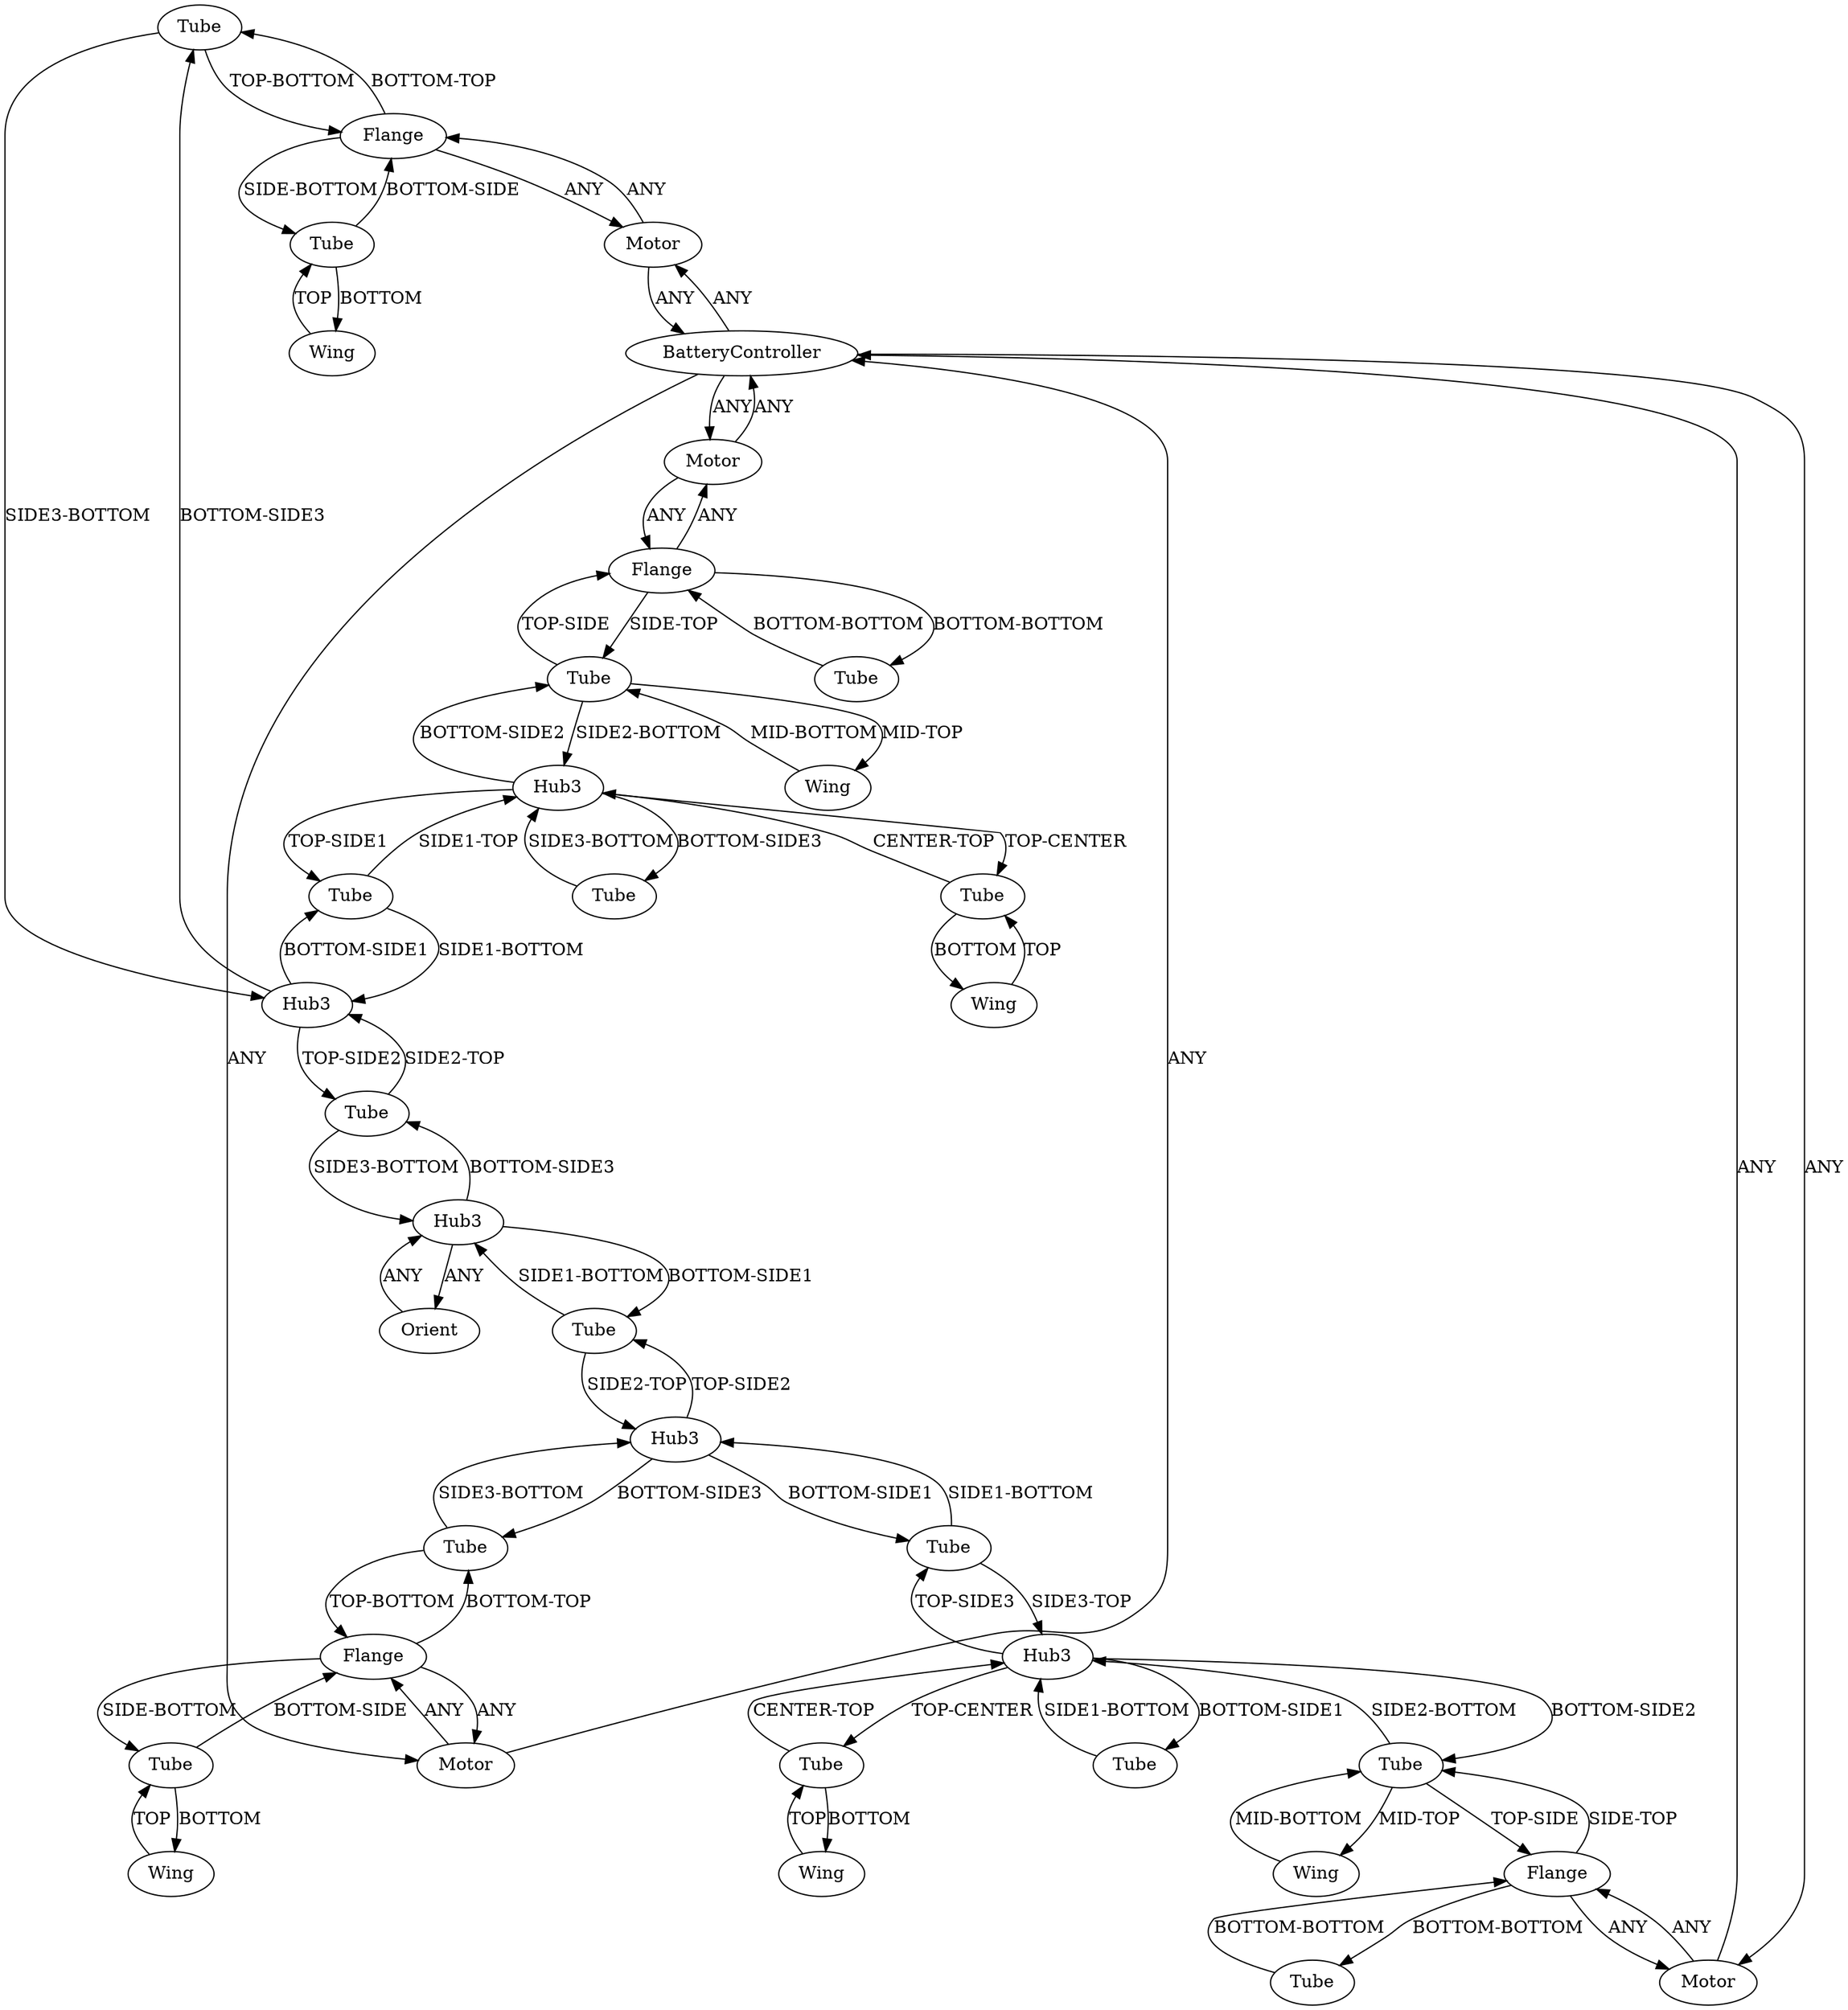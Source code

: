 /* Created by igraph 0.10.2 */
digraph {
  0 [
    instance=Tube_instance_1
    label=Tube
  ];
  1 [
    instance=Orient
    label=Orient
  ];
  2 [
    instance=Wing_instance_1
    label=Wing
  ];
  3 [
    instance=Tube_instance_2
    label=Tube
  ];
  4 [
    instance=Tube_instance_3
    label=Tube
  ];
  5 [
    instance=Wing_instance_2
    label=Wing
  ];
  6 [
    instance=Tube_instance_4
    label=Tube
  ];
  7 [
    instance=Flange_instance_1
    label=Flange
  ];
  8 [
    instance=Flange_instance_2
    label=Flange
  ];
  9 [
    instance=Tube_instance_5
    label=Tube
  ];
  10 [
    instance=Tube_instance_6
    label=Tube
  ];
  11 [
    instance=Hub3_instance_1
    label=Hub3
  ];
  12 [
    instance=Wing_instance_3
    label=Wing
  ];
  13 [
    instance=Hub3_instance_2
    label=Hub3
  ];
  14 [
    instance=Wing_instance_4
    label=Wing
  ];
  15 [
    instance=Flange_instance_3
    label=Flange
  ];
  16 [
    instance=BatteryController_instance_1
    label=BatteryController
  ];
  17 [
    instance=Tube_instance_7
    label=Tube
  ];
  18 [
    instance=Motor_instance_1
    label=Motor
  ];
  19 [
    instance=Tube_instance_8
    label=Tube
  ];
  20 [
    instance=Tube_instance_9
    label=Tube
  ];
  21 [
    instance=Tube_instance_10
    label=Tube
  ];
  22 [
    instance=Hub3_instance_3
    label=Hub3
  ];
  23 [
    instance=Tube_instance_11
    label=Tube
  ];
  24 [
    instance=Tube_instance_12
    label=Tube
  ];
  25 [
    instance=Tube_instance_13
    label=Tube
  ];
  26 [
    instance=Motor_instance_2
    label=Motor
  ];
  27 [
    instance=Motor_instance_3
    label=Motor
  ];
  28 [
    instance=Tube_instance_14
    label=Tube
  ];
  29 [
    instance=Wing_instance_5
    label=Wing
  ];
  30 [
    instance=Hub3_instance_4
    label=Hub3
  ];
  31 [
    instance=Hub3_instance_5
    label=Hub3
  ];
  32 [
    instance=Flange_instance_4
    label=Flange
  ];
  33 [
    instance=Tube_instance_15
    label=Tube
  ];
  34 [
    instance=Tube_instance_16
    label=Tube
  ];
  35 [
    instance=Motor_instance_4
    label=Motor
  ];
  36 [
    instance=Wing_instance_6
    label=Wing
  ];

  0 -> 13 [
    label="SIDE3-BOTTOM"
  ];
  0 -> 7 [
    label="TOP-BOTTOM"
  ];
  1 -> 22 [
    label=ANY
  ];
  2 -> 34 [
    label=TOP
  ];
  3 -> 14 [
    label=BOTTOM
  ];
  3 -> 8 [
    label="BOTTOM-SIDE"
  ];
  4 -> 11 [
    label="SIDE3-TOP"
  ];
  4 -> 30 [
    label="SIDE1-BOTTOM"
  ];
  5 -> 9 [
    label="MID-BOTTOM"
  ];
  6 -> 13 [
    label="SIDE1-BOTTOM"
  ];
  6 -> 31 [
    label="SIDE1-TOP"
  ];
  7 -> 21 [
    label="SIDE-BOTTOM"
  ];
  7 -> 0 [
    label="BOTTOM-TOP"
  ];
  7 -> 18 [
    label=ANY
  ];
  8 -> 3 [
    label="SIDE-BOTTOM"
  ];
  8 -> 26 [
    label=ANY
  ];
  8 -> 33 [
    label="BOTTOM-TOP"
  ];
  9 -> 31 [
    label="SIDE2-BOTTOM"
  ];
  9 -> 15 [
    label="TOP-SIDE"
  ];
  9 -> 5 [
    label="MID-TOP"
  ];
  10 -> 32 [
    label="BOTTOM-BOTTOM"
  ];
  11 -> 20 [
    label="TOP-CENTER"
  ];
  11 -> 28 [
    label="BOTTOM-SIDE1"
  ];
  11 -> 4 [
    label="TOP-SIDE3"
  ];
  11 -> 19 [
    label="BOTTOM-SIDE2"
  ];
  12 -> 20 [
    label=TOP
  ];
  13 -> 6 [
    label="BOTTOM-SIDE1"
  ];
  13 -> 23 [
    label="TOP-SIDE2"
  ];
  13 -> 0 [
    label="BOTTOM-SIDE3"
  ];
  14 -> 3 [
    label=TOP
  ];
  15 -> 9 [
    label="SIDE-TOP"
  ];
  15 -> 25 [
    label="BOTTOM-BOTTOM"
  ];
  15 -> 35 [
    label=ANY
  ];
  16 -> 18 [
    label=ANY
  ];
  16 -> 27 [
    label=ANY
  ];
  16 -> 26 [
    label=ANY
  ];
  16 -> 35 [
    label=ANY
  ];
  17 -> 22 [
    label="SIDE1-BOTTOM"
  ];
  17 -> 30 [
    label="SIDE2-TOP"
  ];
  18 -> 7 [
    label=ANY
  ];
  18 -> 16 [
    label=ANY
  ];
  19 -> 29 [
    label="MID-TOP"
  ];
  19 -> 11 [
    label="SIDE2-BOTTOM"
  ];
  19 -> 32 [
    label="TOP-SIDE"
  ];
  20 -> 12 [
    label=BOTTOM
  ];
  20 -> 11 [
    label="CENTER-TOP"
  ];
  21 -> 7 [
    label="BOTTOM-SIDE"
  ];
  21 -> 36 [
    label=BOTTOM
  ];
  22 -> 1 [
    label=ANY
  ];
  22 -> 17 [
    label="BOTTOM-SIDE1"
  ];
  22 -> 23 [
    label="BOTTOM-SIDE3"
  ];
  23 -> 13 [
    label="SIDE2-TOP"
  ];
  23 -> 22 [
    label="SIDE3-BOTTOM"
  ];
  24 -> 31 [
    label="SIDE3-BOTTOM"
  ];
  25 -> 15 [
    label="BOTTOM-BOTTOM"
  ];
  26 -> 8 [
    label=ANY
  ];
  26 -> 16 [
    label=ANY
  ];
  27 -> 16 [
    label=ANY
  ];
  27 -> 32 [
    label=ANY
  ];
  28 -> 11 [
    label="SIDE1-BOTTOM"
  ];
  29 -> 19 [
    label="MID-BOTTOM"
  ];
  30 -> 33 [
    label="BOTTOM-SIDE3"
  ];
  30 -> 17 [
    label="TOP-SIDE2"
  ];
  30 -> 4 [
    label="BOTTOM-SIDE1"
  ];
  31 -> 6 [
    label="TOP-SIDE1"
  ];
  31 -> 34 [
    label="TOP-CENTER"
  ];
  31 -> 24 [
    label="BOTTOM-SIDE3"
  ];
  31 -> 9 [
    label="BOTTOM-SIDE2"
  ];
  32 -> 27 [
    label=ANY
  ];
  32 -> 19 [
    label="SIDE-TOP"
  ];
  32 -> 10 [
    label="BOTTOM-BOTTOM"
  ];
  33 -> 8 [
    label="TOP-BOTTOM"
  ];
  33 -> 30 [
    label="SIDE3-BOTTOM"
  ];
  34 -> 2 [
    label=BOTTOM
  ];
  34 -> 31 [
    label="CENTER-TOP"
  ];
  35 -> 15 [
    label=ANY
  ];
  35 -> 16 [
    label=ANY
  ];
  36 -> 21 [
    label=TOP
  ];
}
